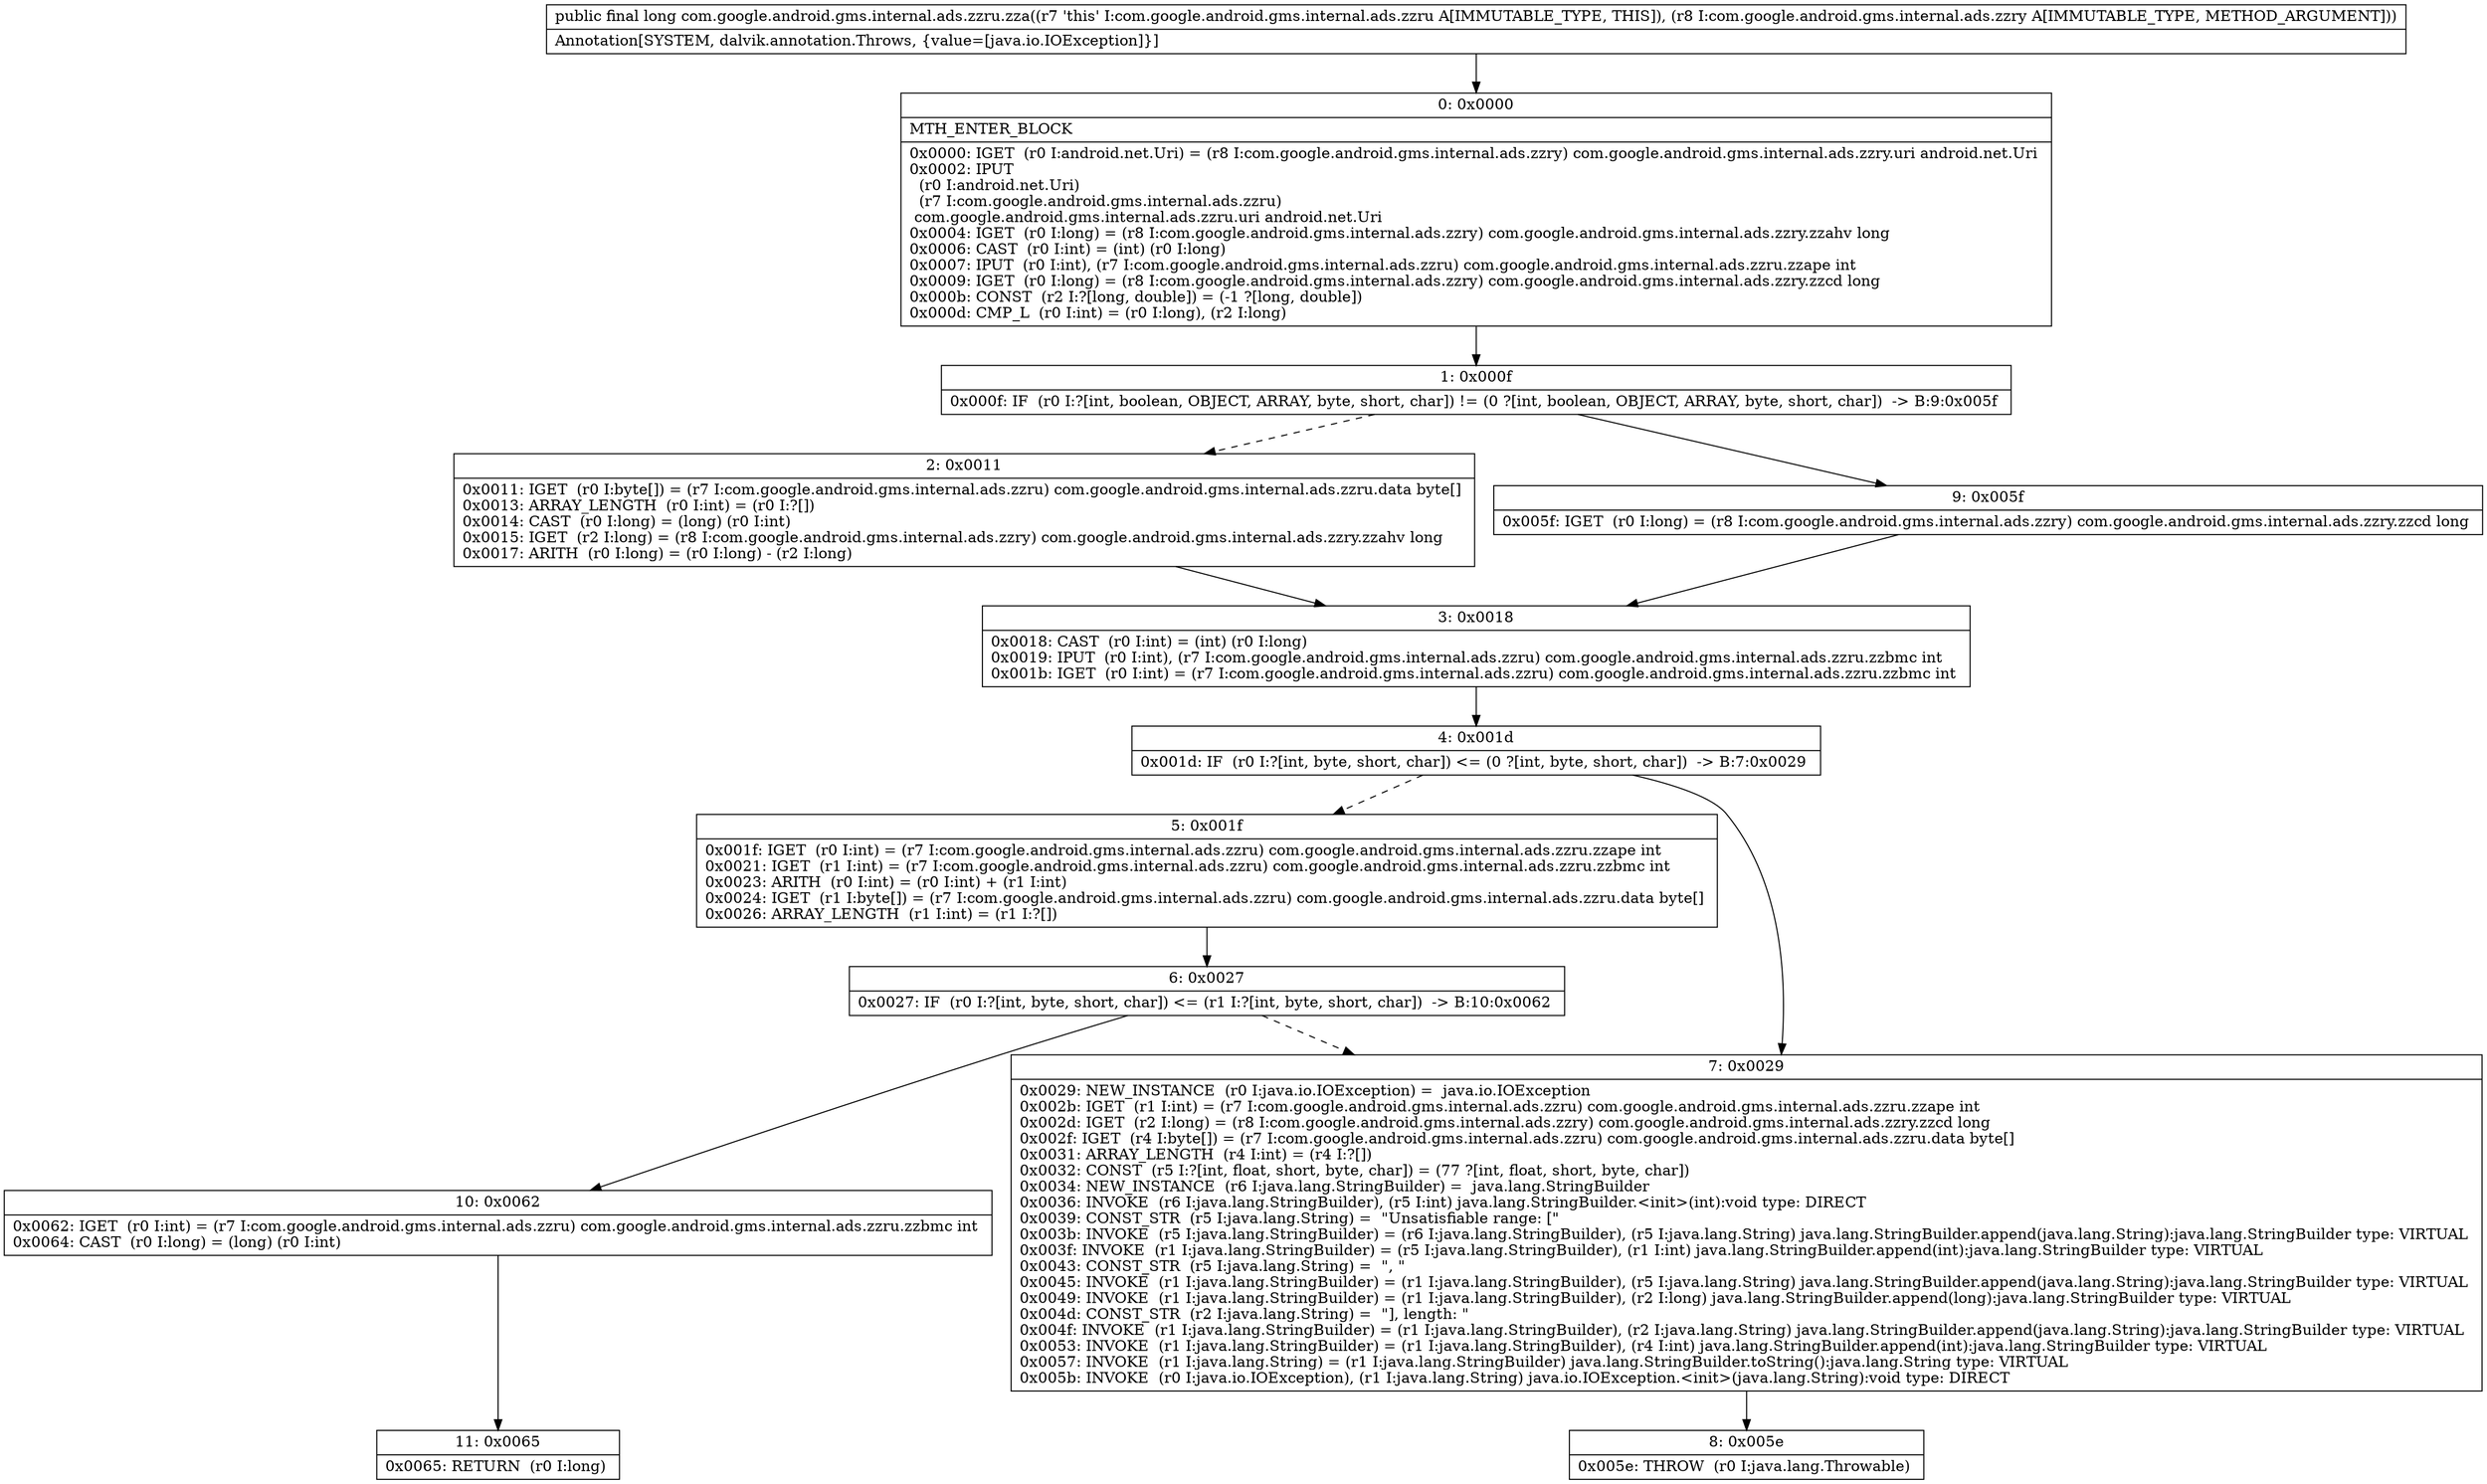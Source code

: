 digraph "CFG forcom.google.android.gms.internal.ads.zzru.zza(Lcom\/google\/android\/gms\/internal\/ads\/zzry;)J" {
Node_0 [shape=record,label="{0\:\ 0x0000|MTH_ENTER_BLOCK\l|0x0000: IGET  (r0 I:android.net.Uri) = (r8 I:com.google.android.gms.internal.ads.zzry) com.google.android.gms.internal.ads.zzry.uri android.net.Uri \l0x0002: IPUT  \l  (r0 I:android.net.Uri)\l  (r7 I:com.google.android.gms.internal.ads.zzru)\l com.google.android.gms.internal.ads.zzru.uri android.net.Uri \l0x0004: IGET  (r0 I:long) = (r8 I:com.google.android.gms.internal.ads.zzry) com.google.android.gms.internal.ads.zzry.zzahv long \l0x0006: CAST  (r0 I:int) = (int) (r0 I:long) \l0x0007: IPUT  (r0 I:int), (r7 I:com.google.android.gms.internal.ads.zzru) com.google.android.gms.internal.ads.zzru.zzape int \l0x0009: IGET  (r0 I:long) = (r8 I:com.google.android.gms.internal.ads.zzry) com.google.android.gms.internal.ads.zzry.zzcd long \l0x000b: CONST  (r2 I:?[long, double]) = (\-1 ?[long, double]) \l0x000d: CMP_L  (r0 I:int) = (r0 I:long), (r2 I:long) \l}"];
Node_1 [shape=record,label="{1\:\ 0x000f|0x000f: IF  (r0 I:?[int, boolean, OBJECT, ARRAY, byte, short, char]) != (0 ?[int, boolean, OBJECT, ARRAY, byte, short, char])  \-\> B:9:0x005f \l}"];
Node_2 [shape=record,label="{2\:\ 0x0011|0x0011: IGET  (r0 I:byte[]) = (r7 I:com.google.android.gms.internal.ads.zzru) com.google.android.gms.internal.ads.zzru.data byte[] \l0x0013: ARRAY_LENGTH  (r0 I:int) = (r0 I:?[]) \l0x0014: CAST  (r0 I:long) = (long) (r0 I:int) \l0x0015: IGET  (r2 I:long) = (r8 I:com.google.android.gms.internal.ads.zzry) com.google.android.gms.internal.ads.zzry.zzahv long \l0x0017: ARITH  (r0 I:long) = (r0 I:long) \- (r2 I:long) \l}"];
Node_3 [shape=record,label="{3\:\ 0x0018|0x0018: CAST  (r0 I:int) = (int) (r0 I:long) \l0x0019: IPUT  (r0 I:int), (r7 I:com.google.android.gms.internal.ads.zzru) com.google.android.gms.internal.ads.zzru.zzbmc int \l0x001b: IGET  (r0 I:int) = (r7 I:com.google.android.gms.internal.ads.zzru) com.google.android.gms.internal.ads.zzru.zzbmc int \l}"];
Node_4 [shape=record,label="{4\:\ 0x001d|0x001d: IF  (r0 I:?[int, byte, short, char]) \<= (0 ?[int, byte, short, char])  \-\> B:7:0x0029 \l}"];
Node_5 [shape=record,label="{5\:\ 0x001f|0x001f: IGET  (r0 I:int) = (r7 I:com.google.android.gms.internal.ads.zzru) com.google.android.gms.internal.ads.zzru.zzape int \l0x0021: IGET  (r1 I:int) = (r7 I:com.google.android.gms.internal.ads.zzru) com.google.android.gms.internal.ads.zzru.zzbmc int \l0x0023: ARITH  (r0 I:int) = (r0 I:int) + (r1 I:int) \l0x0024: IGET  (r1 I:byte[]) = (r7 I:com.google.android.gms.internal.ads.zzru) com.google.android.gms.internal.ads.zzru.data byte[] \l0x0026: ARRAY_LENGTH  (r1 I:int) = (r1 I:?[]) \l}"];
Node_6 [shape=record,label="{6\:\ 0x0027|0x0027: IF  (r0 I:?[int, byte, short, char]) \<= (r1 I:?[int, byte, short, char])  \-\> B:10:0x0062 \l}"];
Node_7 [shape=record,label="{7\:\ 0x0029|0x0029: NEW_INSTANCE  (r0 I:java.io.IOException) =  java.io.IOException \l0x002b: IGET  (r1 I:int) = (r7 I:com.google.android.gms.internal.ads.zzru) com.google.android.gms.internal.ads.zzru.zzape int \l0x002d: IGET  (r2 I:long) = (r8 I:com.google.android.gms.internal.ads.zzry) com.google.android.gms.internal.ads.zzry.zzcd long \l0x002f: IGET  (r4 I:byte[]) = (r7 I:com.google.android.gms.internal.ads.zzru) com.google.android.gms.internal.ads.zzru.data byte[] \l0x0031: ARRAY_LENGTH  (r4 I:int) = (r4 I:?[]) \l0x0032: CONST  (r5 I:?[int, float, short, byte, char]) = (77 ?[int, float, short, byte, char]) \l0x0034: NEW_INSTANCE  (r6 I:java.lang.StringBuilder) =  java.lang.StringBuilder \l0x0036: INVOKE  (r6 I:java.lang.StringBuilder), (r5 I:int) java.lang.StringBuilder.\<init\>(int):void type: DIRECT \l0x0039: CONST_STR  (r5 I:java.lang.String) =  \"Unsatisfiable range: [\" \l0x003b: INVOKE  (r5 I:java.lang.StringBuilder) = (r6 I:java.lang.StringBuilder), (r5 I:java.lang.String) java.lang.StringBuilder.append(java.lang.String):java.lang.StringBuilder type: VIRTUAL \l0x003f: INVOKE  (r1 I:java.lang.StringBuilder) = (r5 I:java.lang.StringBuilder), (r1 I:int) java.lang.StringBuilder.append(int):java.lang.StringBuilder type: VIRTUAL \l0x0043: CONST_STR  (r5 I:java.lang.String) =  \", \" \l0x0045: INVOKE  (r1 I:java.lang.StringBuilder) = (r1 I:java.lang.StringBuilder), (r5 I:java.lang.String) java.lang.StringBuilder.append(java.lang.String):java.lang.StringBuilder type: VIRTUAL \l0x0049: INVOKE  (r1 I:java.lang.StringBuilder) = (r1 I:java.lang.StringBuilder), (r2 I:long) java.lang.StringBuilder.append(long):java.lang.StringBuilder type: VIRTUAL \l0x004d: CONST_STR  (r2 I:java.lang.String) =  \"], length: \" \l0x004f: INVOKE  (r1 I:java.lang.StringBuilder) = (r1 I:java.lang.StringBuilder), (r2 I:java.lang.String) java.lang.StringBuilder.append(java.lang.String):java.lang.StringBuilder type: VIRTUAL \l0x0053: INVOKE  (r1 I:java.lang.StringBuilder) = (r1 I:java.lang.StringBuilder), (r4 I:int) java.lang.StringBuilder.append(int):java.lang.StringBuilder type: VIRTUAL \l0x0057: INVOKE  (r1 I:java.lang.String) = (r1 I:java.lang.StringBuilder) java.lang.StringBuilder.toString():java.lang.String type: VIRTUAL \l0x005b: INVOKE  (r0 I:java.io.IOException), (r1 I:java.lang.String) java.io.IOException.\<init\>(java.lang.String):void type: DIRECT \l}"];
Node_8 [shape=record,label="{8\:\ 0x005e|0x005e: THROW  (r0 I:java.lang.Throwable) \l}"];
Node_9 [shape=record,label="{9\:\ 0x005f|0x005f: IGET  (r0 I:long) = (r8 I:com.google.android.gms.internal.ads.zzry) com.google.android.gms.internal.ads.zzry.zzcd long \l}"];
Node_10 [shape=record,label="{10\:\ 0x0062|0x0062: IGET  (r0 I:int) = (r7 I:com.google.android.gms.internal.ads.zzru) com.google.android.gms.internal.ads.zzru.zzbmc int \l0x0064: CAST  (r0 I:long) = (long) (r0 I:int) \l}"];
Node_11 [shape=record,label="{11\:\ 0x0065|0x0065: RETURN  (r0 I:long) \l}"];
MethodNode[shape=record,label="{public final long com.google.android.gms.internal.ads.zzru.zza((r7 'this' I:com.google.android.gms.internal.ads.zzru A[IMMUTABLE_TYPE, THIS]), (r8 I:com.google.android.gms.internal.ads.zzry A[IMMUTABLE_TYPE, METHOD_ARGUMENT]))  | Annotation[SYSTEM, dalvik.annotation.Throws, \{value=[java.io.IOException]\}]\l}"];
MethodNode -> Node_0;
Node_0 -> Node_1;
Node_1 -> Node_2[style=dashed];
Node_1 -> Node_9;
Node_2 -> Node_3;
Node_3 -> Node_4;
Node_4 -> Node_5[style=dashed];
Node_4 -> Node_7;
Node_5 -> Node_6;
Node_6 -> Node_7[style=dashed];
Node_6 -> Node_10;
Node_7 -> Node_8;
Node_9 -> Node_3;
Node_10 -> Node_11;
}

